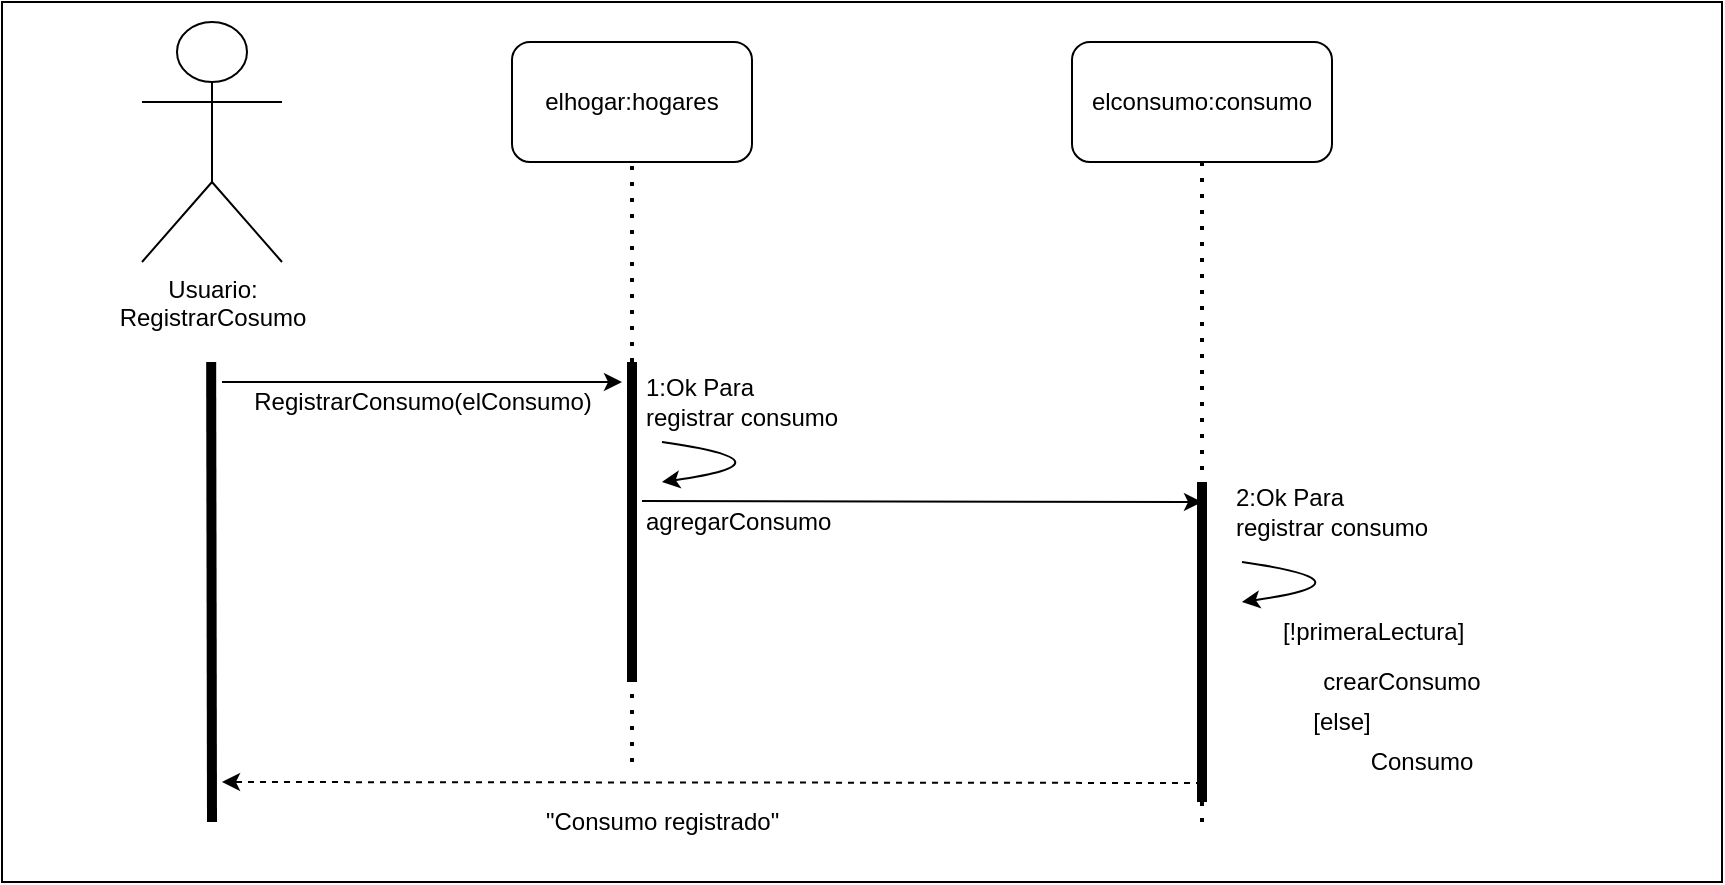 <mxfile>
    <diagram id="6cro3HegifT_aXLk0VQY" name="Página-1">
        <mxGraphModel dx="873" dy="415" grid="1" gridSize="10" guides="1" tooltips="1" connect="1" arrows="1" fold="1" page="1" pageScale="1" pageWidth="827" pageHeight="1169" math="0" shadow="0">
            <root>
                <mxCell id="0"/>
                <mxCell id="1" parent="0"/>
                <mxCell id="2" value="" style="rounded=0;whiteSpace=wrap;html=1;" parent="1" vertex="1">
                    <mxGeometry y="10" width="860" height="440" as="geometry"/>
                </mxCell>
                <mxCell id="3" value="Usuario:&lt;br&gt;RegistrarCosumo" style="shape=umlActor;verticalLabelPosition=bottom;verticalAlign=top;html=1;outlineConnect=0;" parent="1" vertex="1">
                    <mxGeometry x="70" y="20" width="70" height="120" as="geometry"/>
                </mxCell>
                <mxCell id="4" value="elhogar:hogares" style="rounded=1;whiteSpace=wrap;html=1;" parent="1" vertex="1">
                    <mxGeometry x="255" y="30" width="120" height="60" as="geometry"/>
                </mxCell>
                <mxCell id="5" value="elconsumo:consumo" style="rounded=1;whiteSpace=wrap;html=1;" parent="1" vertex="1">
                    <mxGeometry x="535" y="30" width="130" height="60" as="geometry"/>
                </mxCell>
                <mxCell id="6" value="RegistrarConsumo(elConsumo)" style="text;html=1;align=center;verticalAlign=middle;resizable=0;points=[];autosize=1;strokeColor=none;" parent="1" vertex="1">
                    <mxGeometry x="120" y="200" width="180" height="20" as="geometry"/>
                </mxCell>
                <mxCell id="7" value="" style="endArrow=none;html=1;strokeWidth=5;" parent="1" edge="1">
                    <mxGeometry width="50" height="50" relative="1" as="geometry">
                        <mxPoint x="105" y="420" as="sourcePoint"/>
                        <mxPoint x="104.58" y="190" as="targetPoint"/>
                    </mxGeometry>
                </mxCell>
                <mxCell id="8" value="" style="endArrow=classic;html=1;strokeWidth=1;" parent="1" edge="1">
                    <mxGeometry width="50" height="50" relative="1" as="geometry">
                        <mxPoint x="110" y="200" as="sourcePoint"/>
                        <mxPoint x="310" y="200" as="targetPoint"/>
                    </mxGeometry>
                </mxCell>
                <mxCell id="9" value="" style="endArrow=none;html=1;strokeWidth=5;" parent="1" edge="1">
                    <mxGeometry width="50" height="50" relative="1" as="geometry">
                        <mxPoint x="315" y="350" as="sourcePoint"/>
                        <mxPoint x="315" y="190" as="targetPoint"/>
                    </mxGeometry>
                </mxCell>
                <mxCell id="10" value="" style="endArrow=none;dashed=1;html=1;dashPattern=1 3;strokeWidth=2;" parent="1" edge="1">
                    <mxGeometry width="50" height="50" relative="1" as="geometry">
                        <mxPoint x="315" y="390" as="sourcePoint"/>
                        <mxPoint x="315" y="90" as="targetPoint"/>
                    </mxGeometry>
                </mxCell>
                <mxCell id="14" value="agregarConsumo" style="text;html=1;align=left;verticalAlign=middle;resizable=0;points=[];autosize=1;strokeColor=none;" parent="1" vertex="1">
                    <mxGeometry x="320" y="260" width="110" height="20" as="geometry"/>
                </mxCell>
                <mxCell id="15" value="" style="endArrow=classic;html=1;strokeWidth=1;" parent="1" edge="1">
                    <mxGeometry width="50" height="50" relative="1" as="geometry">
                        <mxPoint x="320" y="259.5" as="sourcePoint"/>
                        <mxPoint x="600" y="260" as="targetPoint"/>
                    </mxGeometry>
                </mxCell>
                <mxCell id="16" value="" style="endArrow=none;dashed=1;html=1;dashPattern=1 3;strokeWidth=2;" parent="1" edge="1">
                    <mxGeometry width="50" height="50" relative="1" as="geometry">
                        <mxPoint x="600" y="420" as="sourcePoint"/>
                        <mxPoint x="600" y="90" as="targetPoint"/>
                    </mxGeometry>
                </mxCell>
                <mxCell id="17" value="" style="endArrow=none;html=1;strokeWidth=5;" parent="1" edge="1">
                    <mxGeometry width="50" height="50" relative="1" as="geometry">
                        <mxPoint x="600" y="410" as="sourcePoint"/>
                        <mxPoint x="600" y="250" as="targetPoint"/>
                    </mxGeometry>
                </mxCell>
                <mxCell id="24" value="" style="endArrow=classic;html=1;strokeWidth=1;dashed=1;" parent="1" edge="1">
                    <mxGeometry width="50" height="50" relative="1" as="geometry">
                        <mxPoint x="600" y="400.5" as="sourcePoint"/>
                        <mxPoint x="110" y="400" as="targetPoint"/>
                    </mxGeometry>
                </mxCell>
                <mxCell id="25" value="&quot;Consumo registrado&quot;" style="text;html=1;align=left;verticalAlign=middle;resizable=0;points=[];autosize=1;strokeColor=none;" parent="1" vertex="1">
                    <mxGeometry x="270" y="410" width="130" height="20" as="geometry"/>
                </mxCell>
                <mxCell id="27" value="[!primeraLectura]&amp;nbsp;" style="text;html=1;strokeColor=none;fillColor=none;align=center;verticalAlign=middle;whiteSpace=wrap;rounded=0;" parent="1" vertex="1">
                    <mxGeometry x="600" y="310" width="175" height="30" as="geometry"/>
                </mxCell>
                <mxCell id="29" value="crearConsumo" style="text;html=1;strokeColor=none;fillColor=none;align=center;verticalAlign=middle;whiteSpace=wrap;rounded=0;" parent="1" vertex="1">
                    <mxGeometry x="680" y="340" width="40" height="20" as="geometry"/>
                </mxCell>
                <mxCell id="30" value="[else]" style="text;html=1;strokeColor=none;fillColor=none;align=center;verticalAlign=middle;whiteSpace=wrap;rounded=0;" parent="1" vertex="1">
                    <mxGeometry x="650" y="360" width="40" height="20" as="geometry"/>
                </mxCell>
                <mxCell id="31" value="Consumo" style="text;html=1;strokeColor=none;fillColor=none;align=center;verticalAlign=middle;whiteSpace=wrap;rounded=0;" parent="1" vertex="1">
                    <mxGeometry x="690" y="380" width="40" height="20" as="geometry"/>
                </mxCell>
                <mxCell id="32" value="1:Ok Para &lt;br&gt;registrar consumo" style="text;html=1;align=left;verticalAlign=middle;resizable=0;points=[];autosize=1;strokeColor=none;" vertex="1" parent="1">
                    <mxGeometry x="320" y="195" width="110" height="30" as="geometry"/>
                </mxCell>
                <mxCell id="34" value="" style="curved=1;endArrow=classic;html=1;strokeWidth=1;exitX=0;exitY=1;exitDx=0;exitDy=0;exitPerimeter=0;" edge="1" parent="1">
                    <mxGeometry width="50" height="50" relative="1" as="geometry">
                        <mxPoint x="330" y="230" as="sourcePoint"/>
                        <mxPoint x="330" y="250" as="targetPoint"/>
                        <Array as="points">
                            <mxPoint x="400" y="240"/>
                        </Array>
                    </mxGeometry>
                </mxCell>
                <mxCell id="35" value="2:Ok Para &lt;br&gt;registrar consumo" style="text;html=1;align=left;verticalAlign=middle;resizable=0;points=[];autosize=1;strokeColor=none;" vertex="1" parent="1">
                    <mxGeometry x="615" y="250" width="110" height="30" as="geometry"/>
                </mxCell>
                <mxCell id="36" value="" style="curved=1;endArrow=classic;html=1;strokeWidth=1;exitX=0;exitY=1;exitDx=0;exitDy=0;exitPerimeter=0;" edge="1" parent="1">
                    <mxGeometry width="50" height="50" relative="1" as="geometry">
                        <mxPoint x="620" y="290" as="sourcePoint"/>
                        <mxPoint x="620" y="310" as="targetPoint"/>
                        <Array as="points">
                            <mxPoint x="690" y="300"/>
                        </Array>
                    </mxGeometry>
                </mxCell>
            </root>
        </mxGraphModel>
    </diagram>
</mxfile>